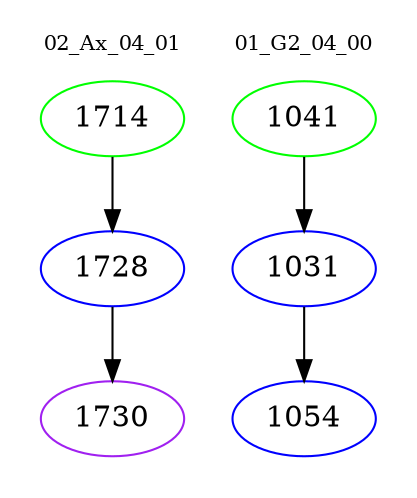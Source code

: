 digraph{
subgraph cluster_0 {
color = white
label = "02_Ax_04_01";
fontsize=10;
T0_1714 [label="1714", color="green"]
T0_1714 -> T0_1728 [color="black"]
T0_1728 [label="1728", color="blue"]
T0_1728 -> T0_1730 [color="black"]
T0_1730 [label="1730", color="purple"]
}
subgraph cluster_1 {
color = white
label = "01_G2_04_00";
fontsize=10;
T1_1041 [label="1041", color="green"]
T1_1041 -> T1_1031 [color="black"]
T1_1031 [label="1031", color="blue"]
T1_1031 -> T1_1054 [color="black"]
T1_1054 [label="1054", color="blue"]
}
}
